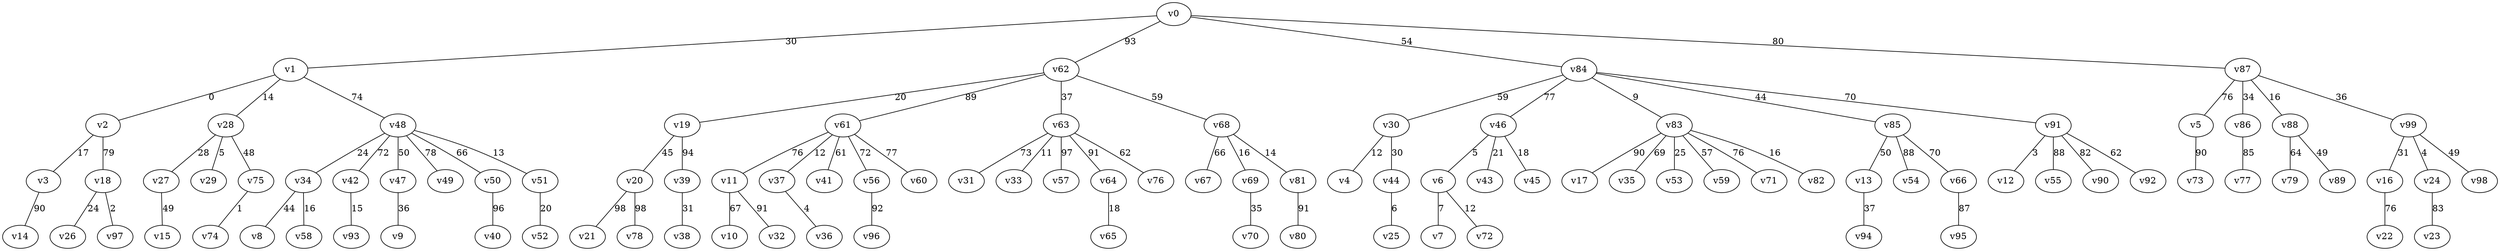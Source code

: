 graph gn100_bfs {
v0 -- v1 [label = "30"];
v0 -- v62 [label = "93"];
v0 -- v84 [label = "54"];
v0 -- v87 [label = "80"];
v1 -- v2 [label = "0"];
v1 -- v28 [label = "14"];
v1 -- v48 [label = "74"];
v62 -- v19 [label = "20"];
v62 -- v61 [label = "89"];
v62 -- v63 [label = "37"];
v62 -- v68 [label = "59"];
v84 -- v30 [label = "59"];
v84 -- v46 [label = "77"];
v84 -- v83 [label = "9"];
v84 -- v85 [label = "44"];
v84 -- v91 [label = "70"];
v87 -- v5 [label = "76"];
v87 -- v86 [label = "34"];
v87 -- v88 [label = "16"];
v87 -- v99 [label = "36"];
v2 -- v3 [label = "17"];
v2 -- v18 [label = "79"];
v28 -- v27 [label = "28"];
v28 -- v29 [label = "5"];
v28 -- v75 [label = "48"];
v48 -- v34 [label = "24"];
v48 -- v42 [label = "72"];
v48 -- v47 [label = "50"];
v48 -- v49 [label = "78"];
v48 -- v50 [label = "66"];
v48 -- v51 [label = "13"];
v19 -- v20 [label = "45"];
v19 -- v39 [label = "94"];
v61 -- v11 [label = "76"];
v61 -- v37 [label = "12"];
v61 -- v41 [label = "61"];
v61 -- v56 [label = "72"];
v61 -- v60 [label = "77"];
v63 -- v31 [label = "73"];
v63 -- v33 [label = "11"];
v63 -- v57 [label = "97"];
v63 -- v64 [label = "91"];
v63 -- v76 [label = "62"];
v68 -- v67 [label = "66"];
v68 -- v69 [label = "16"];
v68 -- v81 [label = "14"];
v30 -- v4 [label = "12"];
v30 -- v44 [label = "30"];
v46 -- v6 [label = "5"];
v46 -- v43 [label = "21"];
v46 -- v45 [label = "18"];
v83 -- v17 [label = "90"];
v83 -- v35 [label = "69"];
v83 -- v53 [label = "25"];
v83 -- v59 [label = "57"];
v83 -- v71 [label = "76"];
v83 -- v82 [label = "16"];
v85 -- v13 [label = "50"];
v85 -- v54 [label = "88"];
v85 -- v66 [label = "70"];
v91 -- v12 [label = "3"];
v91 -- v55 [label = "88"];
v91 -- v90 [label = "82"];
v91 -- v92 [label = "62"];
v5 -- v73 [label = "90"];
v86 -- v77 [label = "85"];
v88 -- v79 [label = "64"];
v88 -- v89 [label = "49"];
v99 -- v16 [label = "31"];
v99 -- v24 [label = "4"];
v99 -- v98 [label = "49"];
v3 -- v14 [label = "90"];
v18 -- v26 [label = "24"];
v18 -- v97 [label = "2"];
v27 -- v15 [label = "49"];
v75 -- v74 [label = "1"];
v34 -- v8 [label = "44"];
v34 -- v58 [label = "16"];
v42 -- v93 [label = "15"];
v47 -- v9 [label = "36"];
v50 -- v40 [label = "96"];
v51 -- v52 [label = "20"];
v20 -- v21 [label = "98"];
v20 -- v78 [label = "98"];
v39 -- v38 [label = "31"];
v11 -- v10 [label = "67"];
v11 -- v32 [label = "91"];
v37 -- v36 [label = "4"];
v56 -- v96 [label = "92"];
v64 -- v65 [label = "18"];
v69 -- v70 [label = "35"];
v81 -- v80 [label = "91"];
v44 -- v25 [label = "6"];
v6 -- v7 [label = "7"];
v6 -- v72 [label = "12"];
v13 -- v94 [label = "37"];
v66 -- v95 [label = "87"];
v16 -- v22 [label = "76"];
v24 -- v23 [label = "83"];
}